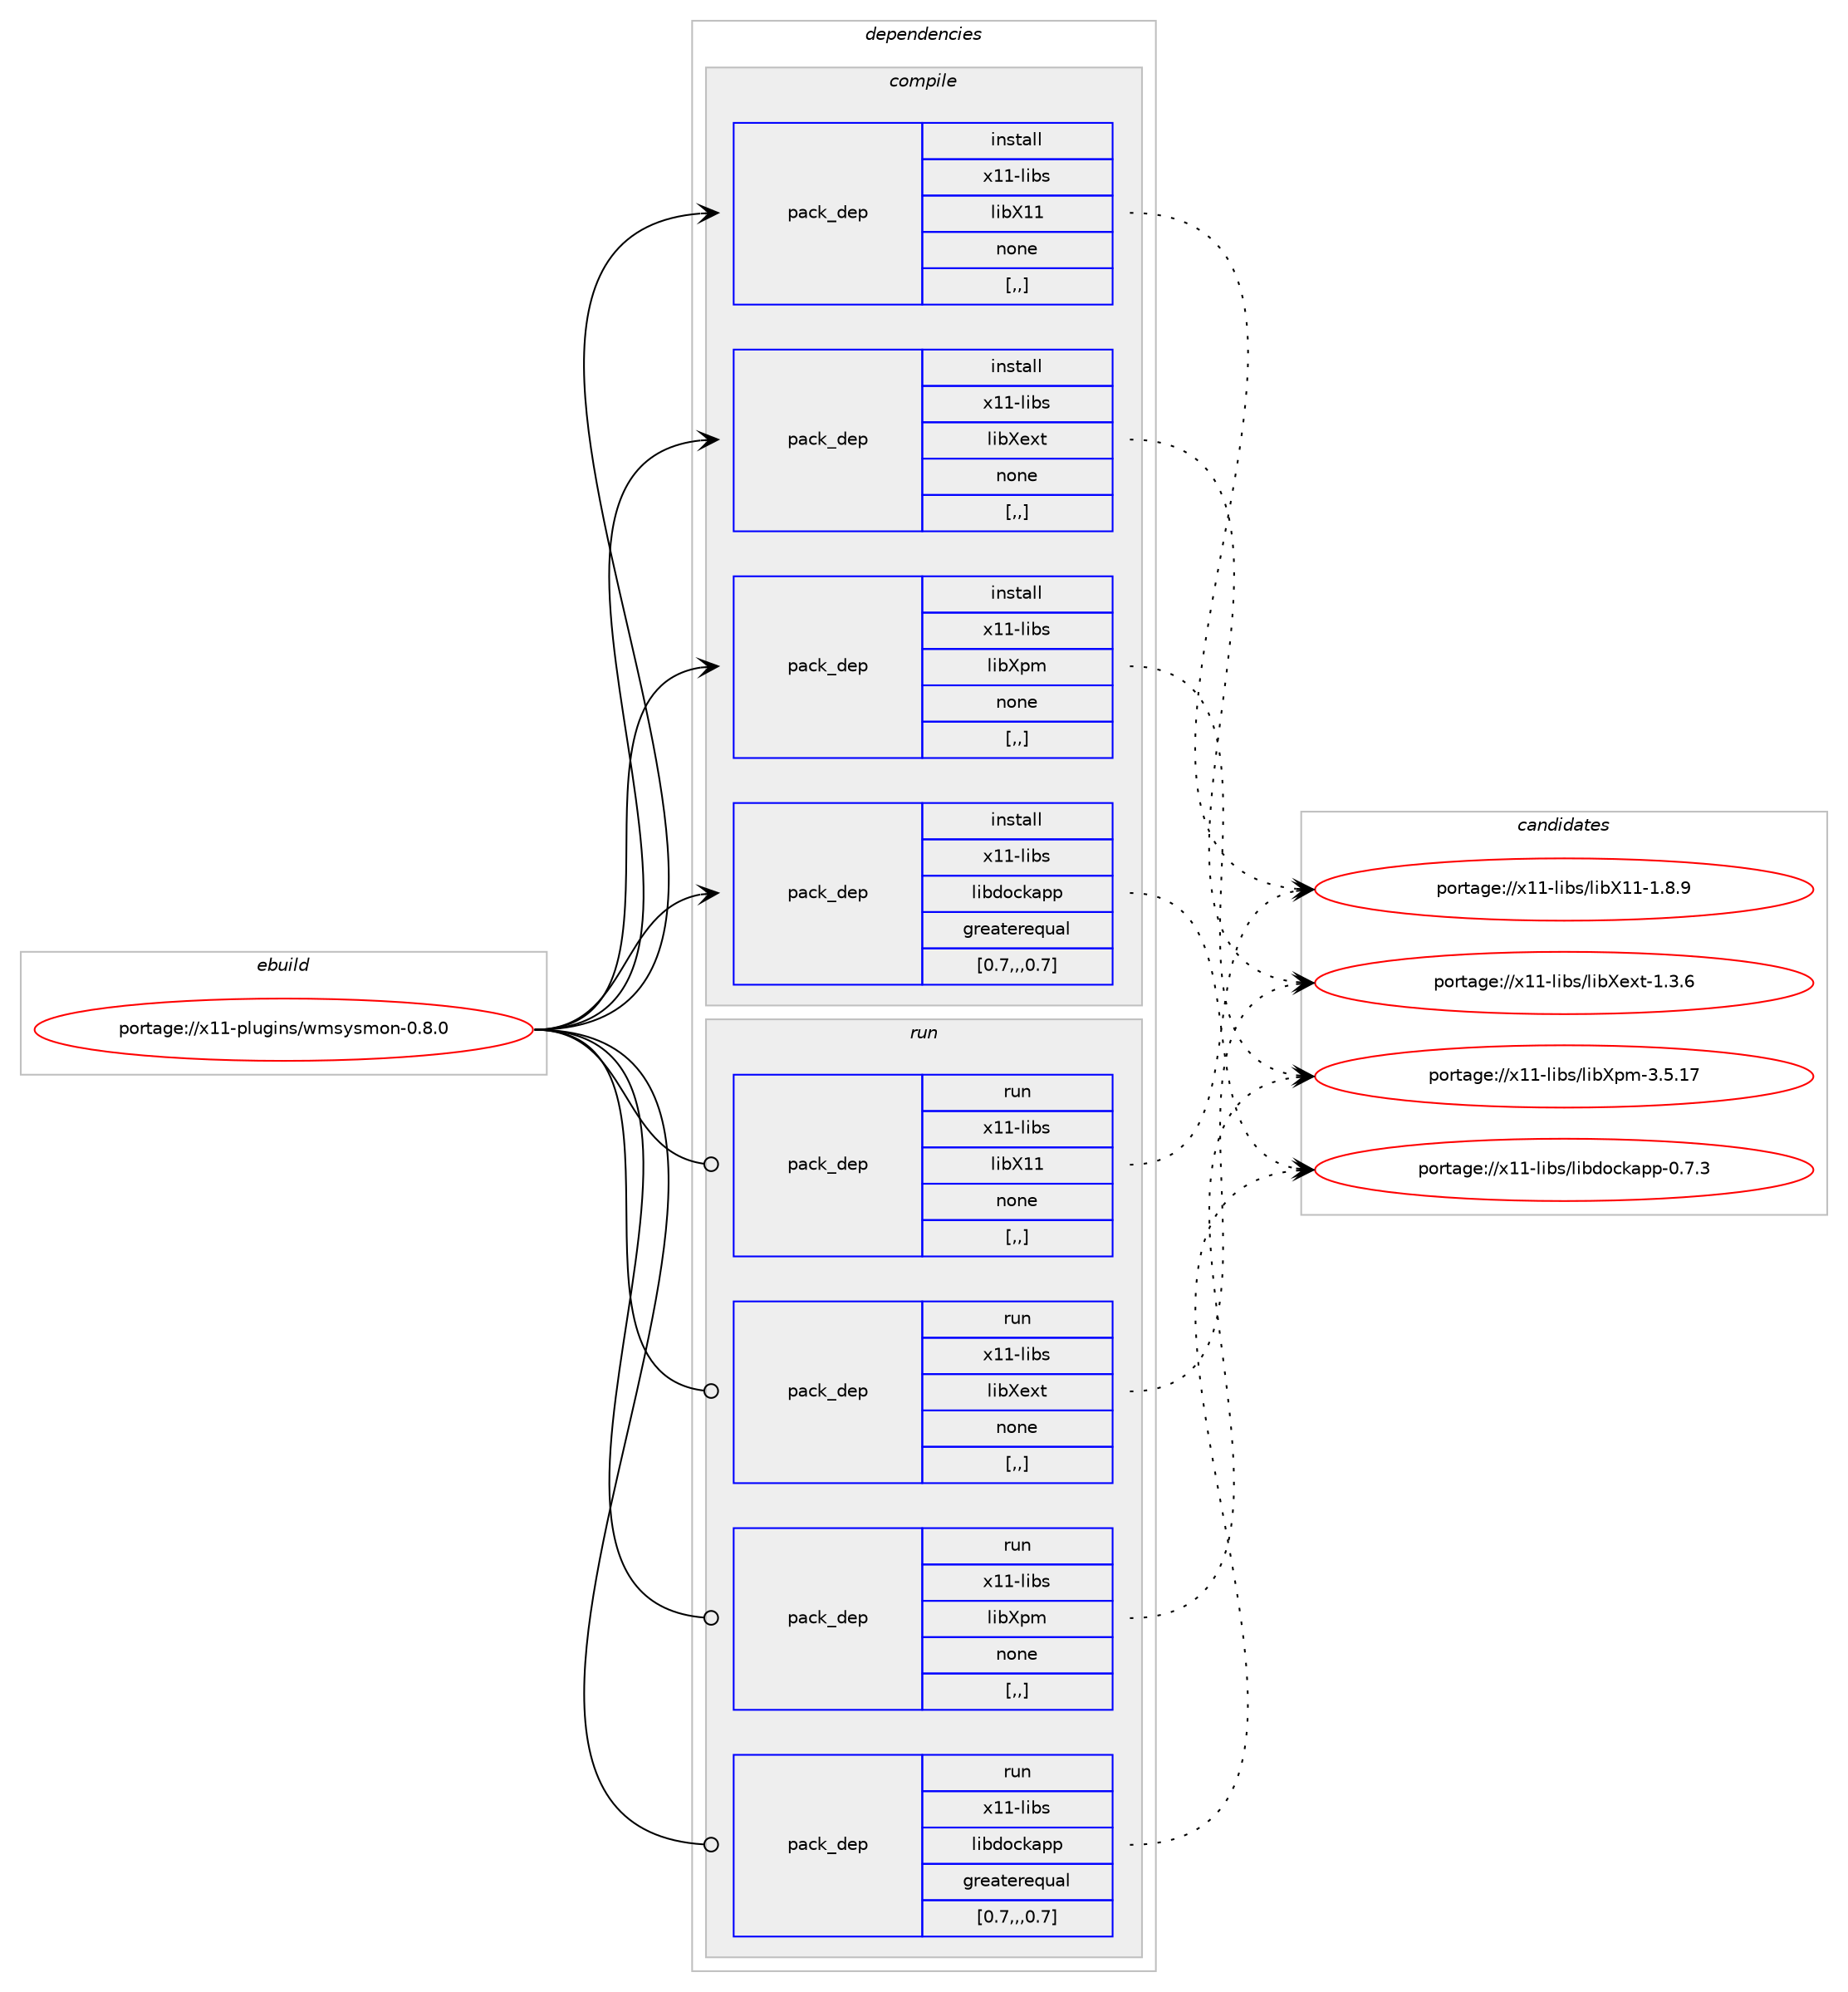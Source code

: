 digraph prolog {

# *************
# Graph options
# *************

newrank=true;
concentrate=true;
compound=true;
graph [rankdir=LR,fontname=Helvetica,fontsize=10,ranksep=1.5];#, ranksep=2.5, nodesep=0.2];
edge  [arrowhead=vee];
node  [fontname=Helvetica,fontsize=10];

# **********
# The ebuild
# **********

subgraph cluster_leftcol {
color=gray;
label=<<i>ebuild</i>>;
id [label="portage://x11-plugins/wmsysmon-0.8.0", color=red, width=4, href="../x11-plugins/wmsysmon-0.8.0.svg"];
}

# ****************
# The dependencies
# ****************

subgraph cluster_midcol {
color=gray;
label=<<i>dependencies</i>>;
subgraph cluster_compile {
fillcolor="#eeeeee";
style=filled;
label=<<i>compile</i>>;
subgraph pack340450 {
dependency467331 [label=<<TABLE BORDER="0" CELLBORDER="1" CELLSPACING="0" CELLPADDING="4" WIDTH="220"><TR><TD ROWSPAN="6" CELLPADDING="30">pack_dep</TD></TR><TR><TD WIDTH="110">install</TD></TR><TR><TD>x11-libs</TD></TR><TR><TD>libX11</TD></TR><TR><TD>none</TD></TR><TR><TD>[,,]</TD></TR></TABLE>>, shape=none, color=blue];
}
id:e -> dependency467331:w [weight=20,style="solid",arrowhead="vee"];
subgraph pack340451 {
dependency467332 [label=<<TABLE BORDER="0" CELLBORDER="1" CELLSPACING="0" CELLPADDING="4" WIDTH="220"><TR><TD ROWSPAN="6" CELLPADDING="30">pack_dep</TD></TR><TR><TD WIDTH="110">install</TD></TR><TR><TD>x11-libs</TD></TR><TR><TD>libXext</TD></TR><TR><TD>none</TD></TR><TR><TD>[,,]</TD></TR></TABLE>>, shape=none, color=blue];
}
id:e -> dependency467332:w [weight=20,style="solid",arrowhead="vee"];
subgraph pack340452 {
dependency467333 [label=<<TABLE BORDER="0" CELLBORDER="1" CELLSPACING="0" CELLPADDING="4" WIDTH="220"><TR><TD ROWSPAN="6" CELLPADDING="30">pack_dep</TD></TR><TR><TD WIDTH="110">install</TD></TR><TR><TD>x11-libs</TD></TR><TR><TD>libXpm</TD></TR><TR><TD>none</TD></TR><TR><TD>[,,]</TD></TR></TABLE>>, shape=none, color=blue];
}
id:e -> dependency467333:w [weight=20,style="solid",arrowhead="vee"];
subgraph pack340453 {
dependency467334 [label=<<TABLE BORDER="0" CELLBORDER="1" CELLSPACING="0" CELLPADDING="4" WIDTH="220"><TR><TD ROWSPAN="6" CELLPADDING="30">pack_dep</TD></TR><TR><TD WIDTH="110">install</TD></TR><TR><TD>x11-libs</TD></TR><TR><TD>libdockapp</TD></TR><TR><TD>greaterequal</TD></TR><TR><TD>[0.7,,,0.7]</TD></TR></TABLE>>, shape=none, color=blue];
}
id:e -> dependency467334:w [weight=20,style="solid",arrowhead="vee"];
}
subgraph cluster_compileandrun {
fillcolor="#eeeeee";
style=filled;
label=<<i>compile and run</i>>;
}
subgraph cluster_run {
fillcolor="#eeeeee";
style=filled;
label=<<i>run</i>>;
subgraph pack340454 {
dependency467335 [label=<<TABLE BORDER="0" CELLBORDER="1" CELLSPACING="0" CELLPADDING="4" WIDTH="220"><TR><TD ROWSPAN="6" CELLPADDING="30">pack_dep</TD></TR><TR><TD WIDTH="110">run</TD></TR><TR><TD>x11-libs</TD></TR><TR><TD>libX11</TD></TR><TR><TD>none</TD></TR><TR><TD>[,,]</TD></TR></TABLE>>, shape=none, color=blue];
}
id:e -> dependency467335:w [weight=20,style="solid",arrowhead="odot"];
subgraph pack340455 {
dependency467336 [label=<<TABLE BORDER="0" CELLBORDER="1" CELLSPACING="0" CELLPADDING="4" WIDTH="220"><TR><TD ROWSPAN="6" CELLPADDING="30">pack_dep</TD></TR><TR><TD WIDTH="110">run</TD></TR><TR><TD>x11-libs</TD></TR><TR><TD>libXext</TD></TR><TR><TD>none</TD></TR><TR><TD>[,,]</TD></TR></TABLE>>, shape=none, color=blue];
}
id:e -> dependency467336:w [weight=20,style="solid",arrowhead="odot"];
subgraph pack340456 {
dependency467337 [label=<<TABLE BORDER="0" CELLBORDER="1" CELLSPACING="0" CELLPADDING="4" WIDTH="220"><TR><TD ROWSPAN="6" CELLPADDING="30">pack_dep</TD></TR><TR><TD WIDTH="110">run</TD></TR><TR><TD>x11-libs</TD></TR><TR><TD>libXpm</TD></TR><TR><TD>none</TD></TR><TR><TD>[,,]</TD></TR></TABLE>>, shape=none, color=blue];
}
id:e -> dependency467337:w [weight=20,style="solid",arrowhead="odot"];
subgraph pack340457 {
dependency467338 [label=<<TABLE BORDER="0" CELLBORDER="1" CELLSPACING="0" CELLPADDING="4" WIDTH="220"><TR><TD ROWSPAN="6" CELLPADDING="30">pack_dep</TD></TR><TR><TD WIDTH="110">run</TD></TR><TR><TD>x11-libs</TD></TR><TR><TD>libdockapp</TD></TR><TR><TD>greaterequal</TD></TR><TR><TD>[0.7,,,0.7]</TD></TR></TABLE>>, shape=none, color=blue];
}
id:e -> dependency467338:w [weight=20,style="solid",arrowhead="odot"];
}
}

# **************
# The candidates
# **************

subgraph cluster_choices {
rank=same;
color=gray;
label=<<i>candidates</i>>;

subgraph choice340450 {
color=black;
nodesep=1;
choice120494945108105981154710810598884949454946564657 [label="portage://x11-libs/libX11-1.8.9", color=red, width=4,href="../x11-libs/libX11-1.8.9.svg"];
dependency467331:e -> choice120494945108105981154710810598884949454946564657:w [style=dotted,weight="100"];
}
subgraph choice340451 {
color=black;
nodesep=1;
choice12049494510810598115471081059888101120116454946514654 [label="portage://x11-libs/libXext-1.3.6", color=red, width=4,href="../x11-libs/libXext-1.3.6.svg"];
dependency467332:e -> choice12049494510810598115471081059888101120116454946514654:w [style=dotted,weight="100"];
}
subgraph choice340452 {
color=black;
nodesep=1;
choice1204949451081059811547108105988811210945514653464955 [label="portage://x11-libs/libXpm-3.5.17", color=red, width=4,href="../x11-libs/libXpm-3.5.17.svg"];
dependency467333:e -> choice1204949451081059811547108105988811210945514653464955:w [style=dotted,weight="100"];
}
subgraph choice340453 {
color=black;
nodesep=1;
choice1204949451081059811547108105981001119910797112112454846554651 [label="portage://x11-libs/libdockapp-0.7.3", color=red, width=4,href="../x11-libs/libdockapp-0.7.3.svg"];
dependency467334:e -> choice1204949451081059811547108105981001119910797112112454846554651:w [style=dotted,weight="100"];
}
subgraph choice340454 {
color=black;
nodesep=1;
choice120494945108105981154710810598884949454946564657 [label="portage://x11-libs/libX11-1.8.9", color=red, width=4,href="../x11-libs/libX11-1.8.9.svg"];
dependency467335:e -> choice120494945108105981154710810598884949454946564657:w [style=dotted,weight="100"];
}
subgraph choice340455 {
color=black;
nodesep=1;
choice12049494510810598115471081059888101120116454946514654 [label="portage://x11-libs/libXext-1.3.6", color=red, width=4,href="../x11-libs/libXext-1.3.6.svg"];
dependency467336:e -> choice12049494510810598115471081059888101120116454946514654:w [style=dotted,weight="100"];
}
subgraph choice340456 {
color=black;
nodesep=1;
choice1204949451081059811547108105988811210945514653464955 [label="portage://x11-libs/libXpm-3.5.17", color=red, width=4,href="../x11-libs/libXpm-3.5.17.svg"];
dependency467337:e -> choice1204949451081059811547108105988811210945514653464955:w [style=dotted,weight="100"];
}
subgraph choice340457 {
color=black;
nodesep=1;
choice1204949451081059811547108105981001119910797112112454846554651 [label="portage://x11-libs/libdockapp-0.7.3", color=red, width=4,href="../x11-libs/libdockapp-0.7.3.svg"];
dependency467338:e -> choice1204949451081059811547108105981001119910797112112454846554651:w [style=dotted,weight="100"];
}
}

}
